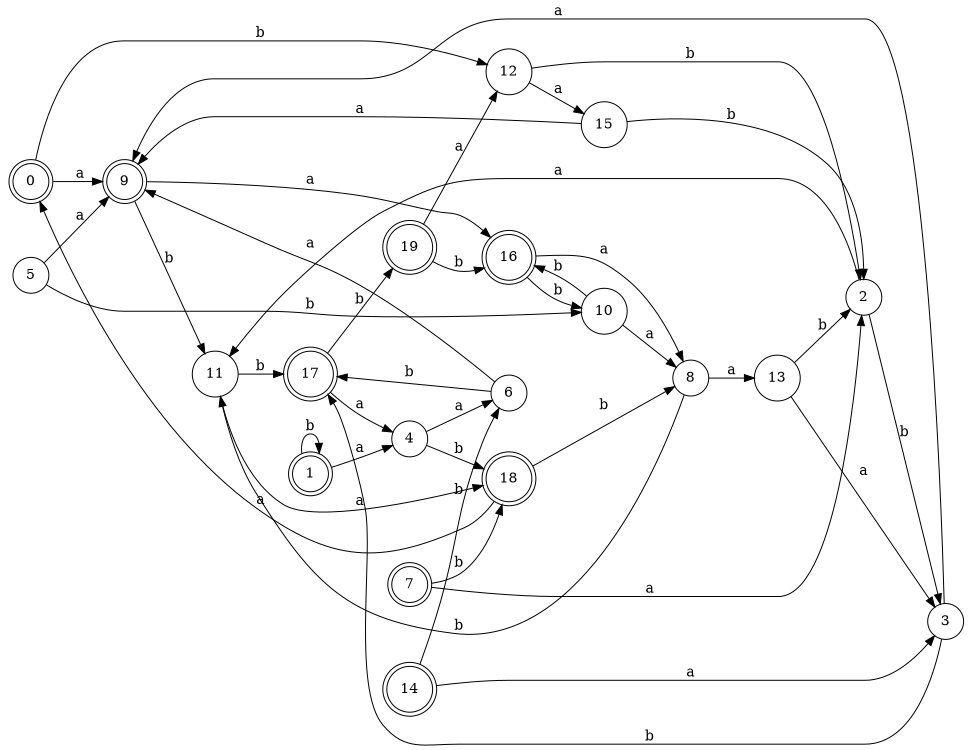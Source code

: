 digraph n16_4 {
__start0 [label="" shape="none"];

rankdir=LR;
size="8,5";

s0 [style="rounded,filled", color="black", fillcolor="white" shape="doublecircle", label="0"];
s1 [style="rounded,filled", color="black", fillcolor="white" shape="doublecircle", label="1"];
s2 [style="filled", color="black", fillcolor="white" shape="circle", label="2"];
s3 [style="filled", color="black", fillcolor="white" shape="circle", label="3"];
s4 [style="filled", color="black", fillcolor="white" shape="circle", label="4"];
s5 [style="filled", color="black", fillcolor="white" shape="circle", label="5"];
s6 [style="filled", color="black", fillcolor="white" shape="circle", label="6"];
s7 [style="rounded,filled", color="black", fillcolor="white" shape="doublecircle", label="7"];
s8 [style="filled", color="black", fillcolor="white" shape="circle", label="8"];
s9 [style="rounded,filled", color="black", fillcolor="white" shape="doublecircle", label="9"];
s10 [style="filled", color="black", fillcolor="white" shape="circle", label="10"];
s11 [style="filled", color="black", fillcolor="white" shape="circle", label="11"];
s12 [style="filled", color="black", fillcolor="white" shape="circle", label="12"];
s13 [style="filled", color="black", fillcolor="white" shape="circle", label="13"];
s14 [style="rounded,filled", color="black", fillcolor="white" shape="doublecircle", label="14"];
s15 [style="filled", color="black", fillcolor="white" shape="circle", label="15"];
s16 [style="rounded,filled", color="black", fillcolor="white" shape="doublecircle", label="16"];
s17 [style="rounded,filled", color="black", fillcolor="white" shape="doublecircle", label="17"];
s18 [style="rounded,filled", color="black", fillcolor="white" shape="doublecircle", label="18"];
s19 [style="rounded,filled", color="black", fillcolor="white" shape="doublecircle", label="19"];
s0 -> s9 [label="a"];
s0 -> s12 [label="b"];
s1 -> s4 [label="a"];
s1 -> s1 [label="b"];
s2 -> s11 [label="a"];
s2 -> s3 [label="b"];
s3 -> s9 [label="a"];
s3 -> s17 [label="b"];
s4 -> s6 [label="a"];
s4 -> s18 [label="b"];
s5 -> s9 [label="a"];
s5 -> s10 [label="b"];
s6 -> s9 [label="a"];
s6 -> s17 [label="b"];
s7 -> s2 [label="a"];
s7 -> s18 [label="b"];
s8 -> s13 [label="a"];
s8 -> s11 [label="b"];
s9 -> s16 [label="a"];
s9 -> s11 [label="b"];
s10 -> s8 [label="a"];
s10 -> s16 [label="b"];
s11 -> s18 [label="a"];
s11 -> s17 [label="b"];
s12 -> s15 [label="a"];
s12 -> s2 [label="b"];
s13 -> s3 [label="a"];
s13 -> s2 [label="b"];
s14 -> s3 [label="a"];
s14 -> s6 [label="b"];
s15 -> s9 [label="a"];
s15 -> s2 [label="b"];
s16 -> s8 [label="a"];
s16 -> s10 [label="b"];
s17 -> s4 [label="a"];
s17 -> s19 [label="b"];
s18 -> s0 [label="a"];
s18 -> s8 [label="b"];
s19 -> s12 [label="a"];
s19 -> s16 [label="b"];

}